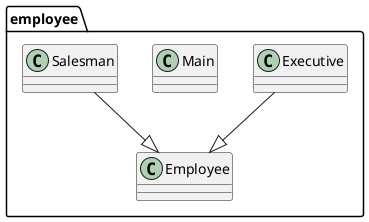 @startuml
class employee.Employee
class employee.Executive
class employee.Main
class employee.Salesman
employee.Executive --|> employee.Employee
employee.Salesman --|> employee.Employee
@enduml